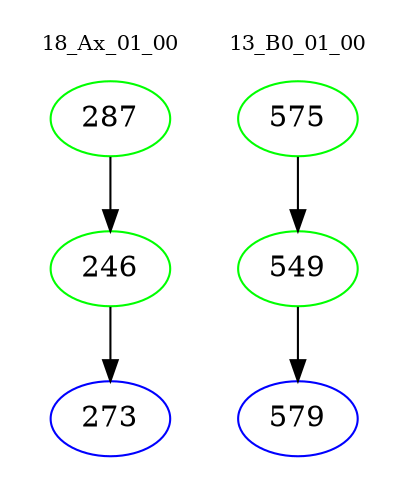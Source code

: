 digraph{
subgraph cluster_0 {
color = white
label = "18_Ax_01_00";
fontsize=10;
T0_287 [label="287", color="green"]
T0_287 -> T0_246 [color="black"]
T0_246 [label="246", color="green"]
T0_246 -> T0_273 [color="black"]
T0_273 [label="273", color="blue"]
}
subgraph cluster_1 {
color = white
label = "13_B0_01_00";
fontsize=10;
T1_575 [label="575", color="green"]
T1_575 -> T1_549 [color="black"]
T1_549 [label="549", color="green"]
T1_549 -> T1_579 [color="black"]
T1_579 [label="579", color="blue"]
}
}
